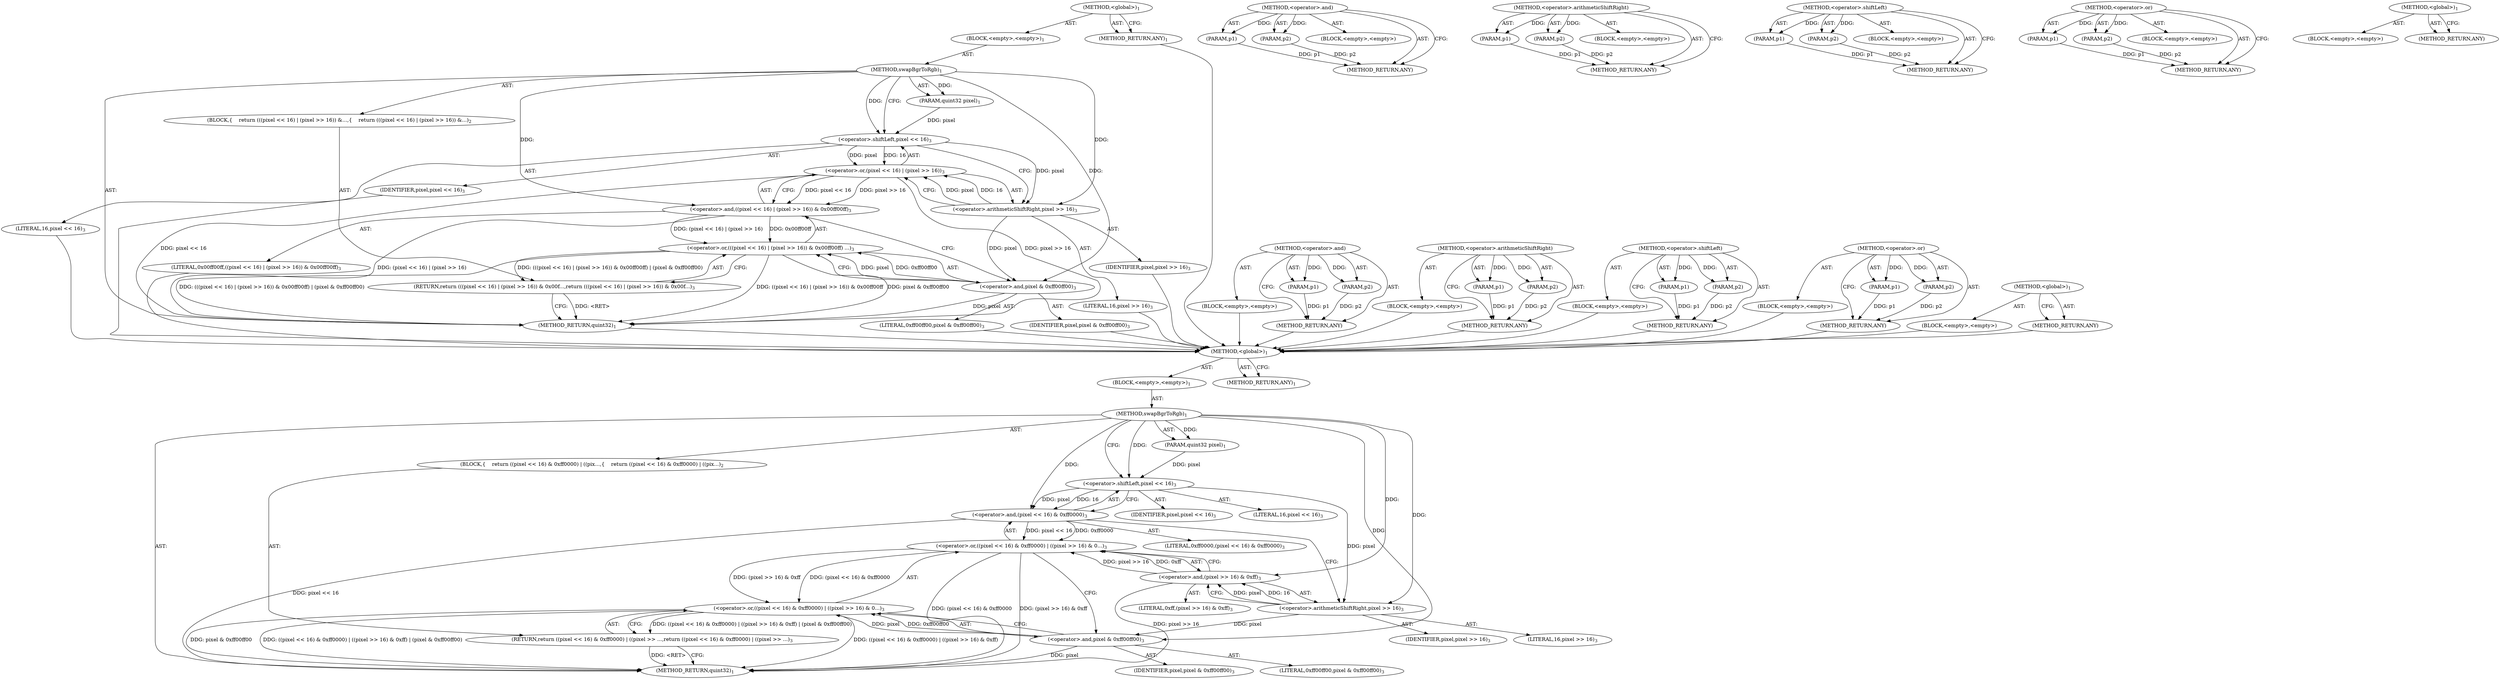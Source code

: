 digraph "&lt;global&gt;" {
vulnerable_6 [label=<(METHOD,&lt;global&gt;)<SUB>1</SUB>>];
vulnerable_7 [label=<(BLOCK,&lt;empty&gt;,&lt;empty&gt;)<SUB>1</SUB>>];
vulnerable_8 [label=<(METHOD,swapBgrToRgb)<SUB>1</SUB>>];
vulnerable_9 [label=<(PARAM,quint32 pixel)<SUB>1</SUB>>];
vulnerable_10 [label=<(BLOCK,{
    return ((pixel &lt;&lt; 16) &amp; 0xff0000) | ((pix...,{
    return ((pixel &lt;&lt; 16) &amp; 0xff0000) | ((pix...)<SUB>2</SUB>>];
vulnerable_11 [label=<(RETURN,return ((pixel &lt;&lt; 16) &amp; 0xff0000) | ((pixel &gt;&gt; ...,return ((pixel &lt;&lt; 16) &amp; 0xff0000) | ((pixel &gt;&gt; ...)<SUB>3</SUB>>];
vulnerable_12 [label=<(&lt;operator&gt;.or,((pixel &lt;&lt; 16) &amp; 0xff0000) | ((pixel &gt;&gt; 16) &amp; 0...)<SUB>3</SUB>>];
vulnerable_13 [label=<(&lt;operator&gt;.or,((pixel &lt;&lt; 16) &amp; 0xff0000) | ((pixel &gt;&gt; 16) &amp; 0...)<SUB>3</SUB>>];
vulnerable_14 [label=<(&lt;operator&gt;.and,(pixel &lt;&lt; 16) &amp; 0xff0000)<SUB>3</SUB>>];
vulnerable_15 [label=<(&lt;operator&gt;.shiftLeft,pixel &lt;&lt; 16)<SUB>3</SUB>>];
vulnerable_16 [label=<(IDENTIFIER,pixel,pixel &lt;&lt; 16)<SUB>3</SUB>>];
vulnerable_17 [label=<(LITERAL,16,pixel &lt;&lt; 16)<SUB>3</SUB>>];
vulnerable_18 [label=<(LITERAL,0xff0000,(pixel &lt;&lt; 16) &amp; 0xff0000)<SUB>3</SUB>>];
vulnerable_19 [label=<(&lt;operator&gt;.and,(pixel &gt;&gt; 16) &amp; 0xff)<SUB>3</SUB>>];
vulnerable_20 [label=<(&lt;operator&gt;.arithmeticShiftRight,pixel &gt;&gt; 16)<SUB>3</SUB>>];
vulnerable_21 [label=<(IDENTIFIER,pixel,pixel &gt;&gt; 16)<SUB>3</SUB>>];
vulnerable_22 [label=<(LITERAL,16,pixel &gt;&gt; 16)<SUB>3</SUB>>];
vulnerable_23 [label=<(LITERAL,0xff,(pixel &gt;&gt; 16) &amp; 0xff)<SUB>3</SUB>>];
vulnerable_24 [label=<(&lt;operator&gt;.and,pixel &amp; 0xff00ff00)<SUB>3</SUB>>];
vulnerable_25 [label=<(IDENTIFIER,pixel,pixel &amp; 0xff00ff00)<SUB>3</SUB>>];
vulnerable_26 [label=<(LITERAL,0xff00ff00,pixel &amp; 0xff00ff00)<SUB>3</SUB>>];
vulnerable_27 [label=<(METHOD_RETURN,quint32)<SUB>1</SUB>>];
vulnerable_29 [label=<(METHOD_RETURN,ANY)<SUB>1</SUB>>];
vulnerable_51 [label=<(METHOD,&lt;operator&gt;.and)>];
vulnerable_52 [label=<(PARAM,p1)>];
vulnerable_53 [label=<(PARAM,p2)>];
vulnerable_54 [label=<(BLOCK,&lt;empty&gt;,&lt;empty&gt;)>];
vulnerable_55 [label=<(METHOD_RETURN,ANY)>];
vulnerable_61 [label=<(METHOD,&lt;operator&gt;.arithmeticShiftRight)>];
vulnerable_62 [label=<(PARAM,p1)>];
vulnerable_63 [label=<(PARAM,p2)>];
vulnerable_64 [label=<(BLOCK,&lt;empty&gt;,&lt;empty&gt;)>];
vulnerable_65 [label=<(METHOD_RETURN,ANY)>];
vulnerable_56 [label=<(METHOD,&lt;operator&gt;.shiftLeft)>];
vulnerable_57 [label=<(PARAM,p1)>];
vulnerable_58 [label=<(PARAM,p2)>];
vulnerable_59 [label=<(BLOCK,&lt;empty&gt;,&lt;empty&gt;)>];
vulnerable_60 [label=<(METHOD_RETURN,ANY)>];
vulnerable_46 [label=<(METHOD,&lt;operator&gt;.or)>];
vulnerable_47 [label=<(PARAM,p1)>];
vulnerable_48 [label=<(PARAM,p2)>];
vulnerable_49 [label=<(BLOCK,&lt;empty&gt;,&lt;empty&gt;)>];
vulnerable_50 [label=<(METHOD_RETURN,ANY)>];
vulnerable_40 [label=<(METHOD,&lt;global&gt;)<SUB>1</SUB>>];
vulnerable_41 [label=<(BLOCK,&lt;empty&gt;,&lt;empty&gt;)>];
vulnerable_42 [label=<(METHOD_RETURN,ANY)>];
fixed_6 [label=<(METHOD,&lt;global&gt;)<SUB>1</SUB>>];
fixed_7 [label=<(BLOCK,&lt;empty&gt;,&lt;empty&gt;)<SUB>1</SUB>>];
fixed_8 [label=<(METHOD,swapBgrToRgb)<SUB>1</SUB>>];
fixed_9 [label=<(PARAM,quint32 pixel)<SUB>1</SUB>>];
fixed_10 [label=<(BLOCK,{
    return (((pixel &lt;&lt; 16) | (pixel &gt;&gt; 16)) &amp;...,{
    return (((pixel &lt;&lt; 16) | (pixel &gt;&gt; 16)) &amp;...)<SUB>2</SUB>>];
fixed_11 [label=<(RETURN,return (((pixel &lt;&lt; 16) | (pixel &gt;&gt; 16)) &amp; 0x00f...,return (((pixel &lt;&lt; 16) | (pixel &gt;&gt; 16)) &amp; 0x00f...)<SUB>3</SUB>>];
fixed_12 [label=<(&lt;operator&gt;.or,(((pixel &lt;&lt; 16) | (pixel &gt;&gt; 16)) &amp; 0x00ff00ff) ...)<SUB>3</SUB>>];
fixed_13 [label=<(&lt;operator&gt;.and,((pixel &lt;&lt; 16) | (pixel &gt;&gt; 16)) &amp; 0x00ff00ff)<SUB>3</SUB>>];
fixed_14 [label=<(&lt;operator&gt;.or,(pixel &lt;&lt; 16) | (pixel &gt;&gt; 16))<SUB>3</SUB>>];
fixed_15 [label=<(&lt;operator&gt;.shiftLeft,pixel &lt;&lt; 16)<SUB>3</SUB>>];
fixed_16 [label=<(IDENTIFIER,pixel,pixel &lt;&lt; 16)<SUB>3</SUB>>];
fixed_17 [label=<(LITERAL,16,pixel &lt;&lt; 16)<SUB>3</SUB>>];
fixed_18 [label=<(&lt;operator&gt;.arithmeticShiftRight,pixel &gt;&gt; 16)<SUB>3</SUB>>];
fixed_19 [label=<(IDENTIFIER,pixel,pixel &gt;&gt; 16)<SUB>3</SUB>>];
fixed_20 [label=<(LITERAL,16,pixel &gt;&gt; 16)<SUB>3</SUB>>];
fixed_21 [label=<(LITERAL,0x00ff00ff,((pixel &lt;&lt; 16) | (pixel &gt;&gt; 16)) &amp; 0x00ff00ff)<SUB>3</SUB>>];
fixed_22 [label=<(&lt;operator&gt;.and,pixel &amp; 0xff00ff00)<SUB>3</SUB>>];
fixed_23 [label=<(IDENTIFIER,pixel,pixel &amp; 0xff00ff00)<SUB>3</SUB>>];
fixed_24 [label=<(LITERAL,0xff00ff00,pixel &amp; 0xff00ff00)<SUB>3</SUB>>];
fixed_25 [label=<(METHOD_RETURN,quint32)<SUB>1</SUB>>];
fixed_27 [label=<(METHOD_RETURN,ANY)<SUB>1</SUB>>];
fixed_49 [label=<(METHOD,&lt;operator&gt;.and)>];
fixed_50 [label=<(PARAM,p1)>];
fixed_51 [label=<(PARAM,p2)>];
fixed_52 [label=<(BLOCK,&lt;empty&gt;,&lt;empty&gt;)>];
fixed_53 [label=<(METHOD_RETURN,ANY)>];
fixed_59 [label=<(METHOD,&lt;operator&gt;.arithmeticShiftRight)>];
fixed_60 [label=<(PARAM,p1)>];
fixed_61 [label=<(PARAM,p2)>];
fixed_62 [label=<(BLOCK,&lt;empty&gt;,&lt;empty&gt;)>];
fixed_63 [label=<(METHOD_RETURN,ANY)>];
fixed_54 [label=<(METHOD,&lt;operator&gt;.shiftLeft)>];
fixed_55 [label=<(PARAM,p1)>];
fixed_56 [label=<(PARAM,p2)>];
fixed_57 [label=<(BLOCK,&lt;empty&gt;,&lt;empty&gt;)>];
fixed_58 [label=<(METHOD_RETURN,ANY)>];
fixed_44 [label=<(METHOD,&lt;operator&gt;.or)>];
fixed_45 [label=<(PARAM,p1)>];
fixed_46 [label=<(PARAM,p2)>];
fixed_47 [label=<(BLOCK,&lt;empty&gt;,&lt;empty&gt;)>];
fixed_48 [label=<(METHOD_RETURN,ANY)>];
fixed_38 [label=<(METHOD,&lt;global&gt;)<SUB>1</SUB>>];
fixed_39 [label=<(BLOCK,&lt;empty&gt;,&lt;empty&gt;)>];
fixed_40 [label=<(METHOD_RETURN,ANY)>];
vulnerable_6 -> vulnerable_7  [key=0, label="AST: "];
vulnerable_6 -> vulnerable_29  [key=0, label="AST: "];
vulnerable_6 -> vulnerable_29  [key=1, label="CFG: "];
vulnerable_7 -> vulnerable_8  [key=0, label="AST: "];
vulnerable_8 -> vulnerable_9  [key=0, label="AST: "];
vulnerable_8 -> vulnerable_9  [key=1, label="DDG: "];
vulnerable_8 -> vulnerable_10  [key=0, label="AST: "];
vulnerable_8 -> vulnerable_27  [key=0, label="AST: "];
vulnerable_8 -> vulnerable_15  [key=0, label="CFG: "];
vulnerable_8 -> vulnerable_15  [key=1, label="DDG: "];
vulnerable_8 -> vulnerable_24  [key=0, label="DDG: "];
vulnerable_8 -> vulnerable_14  [key=0, label="DDG: "];
vulnerable_8 -> vulnerable_19  [key=0, label="DDG: "];
vulnerable_8 -> vulnerable_20  [key=0, label="DDG: "];
vulnerable_9 -> vulnerable_15  [key=0, label="DDG: pixel"];
vulnerable_10 -> vulnerable_11  [key=0, label="AST: "];
vulnerable_11 -> vulnerable_12  [key=0, label="AST: "];
vulnerable_11 -> vulnerable_27  [key=0, label="CFG: "];
vulnerable_11 -> vulnerable_27  [key=1, label="DDG: &lt;RET&gt;"];
vulnerable_12 -> vulnerable_13  [key=0, label="AST: "];
vulnerable_12 -> vulnerable_24  [key=0, label="AST: "];
vulnerable_12 -> vulnerable_11  [key=0, label="CFG: "];
vulnerable_12 -> vulnerable_11  [key=1, label="DDG: ((pixel &lt;&lt; 16) &amp; 0xff0000) | ((pixel &gt;&gt; 16) &amp; 0xff) | (pixel &amp; 0xff00ff00)"];
vulnerable_12 -> vulnerable_27  [key=0, label="DDG: ((pixel &lt;&lt; 16) &amp; 0xff0000) | ((pixel &gt;&gt; 16) &amp; 0xff)"];
vulnerable_12 -> vulnerable_27  [key=1, label="DDG: pixel &amp; 0xff00ff00"];
vulnerable_12 -> vulnerable_27  [key=2, label="DDG: ((pixel &lt;&lt; 16) &amp; 0xff0000) | ((pixel &gt;&gt; 16) &amp; 0xff) | (pixel &amp; 0xff00ff00)"];
vulnerable_13 -> vulnerable_14  [key=0, label="AST: "];
vulnerable_13 -> vulnerable_19  [key=0, label="AST: "];
vulnerable_13 -> vulnerable_24  [key=0, label="CFG: "];
vulnerable_13 -> vulnerable_27  [key=0, label="DDG: (pixel &lt;&lt; 16) &amp; 0xff0000"];
vulnerable_13 -> vulnerable_27  [key=1, label="DDG: (pixel &gt;&gt; 16) &amp; 0xff"];
vulnerable_13 -> vulnerable_12  [key=0, label="DDG: (pixel &lt;&lt; 16) &amp; 0xff0000"];
vulnerable_13 -> vulnerable_12  [key=1, label="DDG: (pixel &gt;&gt; 16) &amp; 0xff"];
vulnerable_14 -> vulnerable_15  [key=0, label="AST: "];
vulnerable_14 -> vulnerable_18  [key=0, label="AST: "];
vulnerable_14 -> vulnerable_20  [key=0, label="CFG: "];
vulnerable_14 -> vulnerable_27  [key=0, label="DDG: pixel &lt;&lt; 16"];
vulnerable_14 -> vulnerable_13  [key=0, label="DDG: pixel &lt;&lt; 16"];
vulnerable_14 -> vulnerable_13  [key=1, label="DDG: 0xff0000"];
vulnerable_15 -> vulnerable_16  [key=0, label="AST: "];
vulnerable_15 -> vulnerable_17  [key=0, label="AST: "];
vulnerable_15 -> vulnerable_14  [key=0, label="CFG: "];
vulnerable_15 -> vulnerable_14  [key=1, label="DDG: pixel"];
vulnerable_15 -> vulnerable_14  [key=2, label="DDG: 16"];
vulnerable_15 -> vulnerable_20  [key=0, label="DDG: pixel"];
vulnerable_19 -> vulnerable_20  [key=0, label="AST: "];
vulnerable_19 -> vulnerable_23  [key=0, label="AST: "];
vulnerable_19 -> vulnerable_13  [key=0, label="CFG: "];
vulnerable_19 -> vulnerable_13  [key=1, label="DDG: pixel &gt;&gt; 16"];
vulnerable_19 -> vulnerable_13  [key=2, label="DDG: 0xff"];
vulnerable_19 -> vulnerable_27  [key=0, label="DDG: pixel &gt;&gt; 16"];
vulnerable_20 -> vulnerable_21  [key=0, label="AST: "];
vulnerable_20 -> vulnerable_22  [key=0, label="AST: "];
vulnerable_20 -> vulnerable_19  [key=0, label="CFG: "];
vulnerable_20 -> vulnerable_19  [key=1, label="DDG: pixel"];
vulnerable_20 -> vulnerable_19  [key=2, label="DDG: 16"];
vulnerable_20 -> vulnerable_24  [key=0, label="DDG: pixel"];
vulnerable_24 -> vulnerable_25  [key=0, label="AST: "];
vulnerable_24 -> vulnerable_26  [key=0, label="AST: "];
vulnerable_24 -> vulnerable_12  [key=0, label="CFG: "];
vulnerable_24 -> vulnerable_12  [key=1, label="DDG: pixel"];
vulnerable_24 -> vulnerable_12  [key=2, label="DDG: 0xff00ff00"];
vulnerable_24 -> vulnerable_27  [key=0, label="DDG: pixel"];
vulnerable_51 -> vulnerable_52  [key=0, label="AST: "];
vulnerable_51 -> vulnerable_52  [key=1, label="DDG: "];
vulnerable_51 -> vulnerable_54  [key=0, label="AST: "];
vulnerable_51 -> vulnerable_53  [key=0, label="AST: "];
vulnerable_51 -> vulnerable_53  [key=1, label="DDG: "];
vulnerable_51 -> vulnerable_55  [key=0, label="AST: "];
vulnerable_51 -> vulnerable_55  [key=1, label="CFG: "];
vulnerable_52 -> vulnerable_55  [key=0, label="DDG: p1"];
vulnerable_53 -> vulnerable_55  [key=0, label="DDG: p2"];
vulnerable_61 -> vulnerable_62  [key=0, label="AST: "];
vulnerable_61 -> vulnerable_62  [key=1, label="DDG: "];
vulnerable_61 -> vulnerable_64  [key=0, label="AST: "];
vulnerable_61 -> vulnerable_63  [key=0, label="AST: "];
vulnerable_61 -> vulnerable_63  [key=1, label="DDG: "];
vulnerable_61 -> vulnerable_65  [key=0, label="AST: "];
vulnerable_61 -> vulnerable_65  [key=1, label="CFG: "];
vulnerable_62 -> vulnerable_65  [key=0, label="DDG: p1"];
vulnerable_63 -> vulnerable_65  [key=0, label="DDG: p2"];
vulnerable_56 -> vulnerable_57  [key=0, label="AST: "];
vulnerable_56 -> vulnerable_57  [key=1, label="DDG: "];
vulnerable_56 -> vulnerable_59  [key=0, label="AST: "];
vulnerable_56 -> vulnerable_58  [key=0, label="AST: "];
vulnerable_56 -> vulnerable_58  [key=1, label="DDG: "];
vulnerable_56 -> vulnerable_60  [key=0, label="AST: "];
vulnerable_56 -> vulnerable_60  [key=1, label="CFG: "];
vulnerable_57 -> vulnerable_60  [key=0, label="DDG: p1"];
vulnerable_58 -> vulnerable_60  [key=0, label="DDG: p2"];
vulnerable_46 -> vulnerable_47  [key=0, label="AST: "];
vulnerable_46 -> vulnerable_47  [key=1, label="DDG: "];
vulnerable_46 -> vulnerable_49  [key=0, label="AST: "];
vulnerable_46 -> vulnerable_48  [key=0, label="AST: "];
vulnerable_46 -> vulnerable_48  [key=1, label="DDG: "];
vulnerable_46 -> vulnerable_50  [key=0, label="AST: "];
vulnerable_46 -> vulnerable_50  [key=1, label="CFG: "];
vulnerable_47 -> vulnerable_50  [key=0, label="DDG: p1"];
vulnerable_48 -> vulnerable_50  [key=0, label="DDG: p2"];
vulnerable_40 -> vulnerable_41  [key=0, label="AST: "];
vulnerable_40 -> vulnerable_42  [key=0, label="AST: "];
vulnerable_40 -> vulnerable_42  [key=1, label="CFG: "];
fixed_6 -> fixed_7  [key=0, label="AST: "];
fixed_6 -> fixed_27  [key=0, label="AST: "];
fixed_6 -> fixed_27  [key=1, label="CFG: "];
fixed_7 -> fixed_8  [key=0, label="AST: "];
fixed_8 -> fixed_9  [key=0, label="AST: "];
fixed_8 -> fixed_9  [key=1, label="DDG: "];
fixed_8 -> fixed_10  [key=0, label="AST: "];
fixed_8 -> fixed_25  [key=0, label="AST: "];
fixed_8 -> fixed_15  [key=0, label="CFG: "];
fixed_8 -> fixed_15  [key=1, label="DDG: "];
fixed_8 -> fixed_13  [key=0, label="DDG: "];
fixed_8 -> fixed_22  [key=0, label="DDG: "];
fixed_8 -> fixed_18  [key=0, label="DDG: "];
fixed_9 -> fixed_15  [key=0, label="DDG: pixel"];
fixed_10 -> fixed_11  [key=0, label="AST: "];
fixed_11 -> fixed_12  [key=0, label="AST: "];
fixed_11 -> fixed_25  [key=0, label="CFG: "];
fixed_11 -> fixed_25  [key=1, label="DDG: &lt;RET&gt;"];
fixed_12 -> fixed_13  [key=0, label="AST: "];
fixed_12 -> fixed_22  [key=0, label="AST: "];
fixed_12 -> fixed_11  [key=0, label="CFG: "];
fixed_12 -> fixed_11  [key=1, label="DDG: (((pixel &lt;&lt; 16) | (pixel &gt;&gt; 16)) &amp; 0x00ff00ff) | (pixel &amp; 0xff00ff00)"];
fixed_12 -> fixed_25  [key=0, label="DDG: ((pixel &lt;&lt; 16) | (pixel &gt;&gt; 16)) &amp; 0x00ff00ff"];
fixed_12 -> fixed_25  [key=1, label="DDG: pixel &amp; 0xff00ff00"];
fixed_12 -> fixed_25  [key=2, label="DDG: (((pixel &lt;&lt; 16) | (pixel &gt;&gt; 16)) &amp; 0x00ff00ff) | (pixel &amp; 0xff00ff00)"];
fixed_13 -> fixed_14  [key=0, label="AST: "];
fixed_13 -> fixed_21  [key=0, label="AST: "];
fixed_13 -> fixed_22  [key=0, label="CFG: "];
fixed_13 -> fixed_25  [key=0, label="DDG: (pixel &lt;&lt; 16) | (pixel &gt;&gt; 16)"];
fixed_13 -> fixed_12  [key=0, label="DDG: (pixel &lt;&lt; 16) | (pixel &gt;&gt; 16)"];
fixed_13 -> fixed_12  [key=1, label="DDG: 0x00ff00ff"];
fixed_14 -> fixed_15  [key=0, label="AST: "];
fixed_14 -> fixed_18  [key=0, label="AST: "];
fixed_14 -> fixed_13  [key=0, label="CFG: "];
fixed_14 -> fixed_13  [key=1, label="DDG: pixel &lt;&lt; 16"];
fixed_14 -> fixed_13  [key=2, label="DDG: pixel &gt;&gt; 16"];
fixed_14 -> fixed_25  [key=0, label="DDG: pixel &lt;&lt; 16"];
fixed_14 -> fixed_25  [key=1, label="DDG: pixel &gt;&gt; 16"];
fixed_15 -> fixed_16  [key=0, label="AST: "];
fixed_15 -> fixed_17  [key=0, label="AST: "];
fixed_15 -> fixed_18  [key=0, label="CFG: "];
fixed_15 -> fixed_18  [key=1, label="DDG: pixel"];
fixed_15 -> fixed_14  [key=0, label="DDG: pixel"];
fixed_15 -> fixed_14  [key=1, label="DDG: 16"];
fixed_16 -> vulnerable_6  [key=0];
fixed_17 -> vulnerable_6  [key=0];
fixed_18 -> fixed_19  [key=0, label="AST: "];
fixed_18 -> fixed_20  [key=0, label="AST: "];
fixed_18 -> fixed_14  [key=0, label="CFG: "];
fixed_18 -> fixed_14  [key=1, label="DDG: pixel"];
fixed_18 -> fixed_14  [key=2, label="DDG: 16"];
fixed_18 -> fixed_22  [key=0, label="DDG: pixel"];
fixed_19 -> vulnerable_6  [key=0];
fixed_20 -> vulnerable_6  [key=0];
fixed_21 -> vulnerable_6  [key=0];
fixed_22 -> fixed_23  [key=0, label="AST: "];
fixed_22 -> fixed_24  [key=0, label="AST: "];
fixed_22 -> fixed_12  [key=0, label="CFG: "];
fixed_22 -> fixed_12  [key=1, label="DDG: pixel"];
fixed_22 -> fixed_12  [key=2, label="DDG: 0xff00ff00"];
fixed_22 -> fixed_25  [key=0, label="DDG: pixel"];
fixed_23 -> vulnerable_6  [key=0];
fixed_24 -> vulnerable_6  [key=0];
fixed_25 -> vulnerable_6  [key=0];
fixed_27 -> vulnerable_6  [key=0];
fixed_49 -> fixed_50  [key=0, label="AST: "];
fixed_49 -> fixed_50  [key=1, label="DDG: "];
fixed_49 -> fixed_52  [key=0, label="AST: "];
fixed_49 -> fixed_51  [key=0, label="AST: "];
fixed_49 -> fixed_51  [key=1, label="DDG: "];
fixed_49 -> fixed_53  [key=0, label="AST: "];
fixed_49 -> fixed_53  [key=1, label="CFG: "];
fixed_50 -> fixed_53  [key=0, label="DDG: p1"];
fixed_51 -> fixed_53  [key=0, label="DDG: p2"];
fixed_52 -> vulnerable_6  [key=0];
fixed_53 -> vulnerable_6  [key=0];
fixed_59 -> fixed_60  [key=0, label="AST: "];
fixed_59 -> fixed_60  [key=1, label="DDG: "];
fixed_59 -> fixed_62  [key=0, label="AST: "];
fixed_59 -> fixed_61  [key=0, label="AST: "];
fixed_59 -> fixed_61  [key=1, label="DDG: "];
fixed_59 -> fixed_63  [key=0, label="AST: "];
fixed_59 -> fixed_63  [key=1, label="CFG: "];
fixed_60 -> fixed_63  [key=0, label="DDG: p1"];
fixed_61 -> fixed_63  [key=0, label="DDG: p2"];
fixed_62 -> vulnerable_6  [key=0];
fixed_63 -> vulnerable_6  [key=0];
fixed_54 -> fixed_55  [key=0, label="AST: "];
fixed_54 -> fixed_55  [key=1, label="DDG: "];
fixed_54 -> fixed_57  [key=0, label="AST: "];
fixed_54 -> fixed_56  [key=0, label="AST: "];
fixed_54 -> fixed_56  [key=1, label="DDG: "];
fixed_54 -> fixed_58  [key=0, label="AST: "];
fixed_54 -> fixed_58  [key=1, label="CFG: "];
fixed_55 -> fixed_58  [key=0, label="DDG: p1"];
fixed_56 -> fixed_58  [key=0, label="DDG: p2"];
fixed_57 -> vulnerable_6  [key=0];
fixed_58 -> vulnerable_6  [key=0];
fixed_44 -> fixed_45  [key=0, label="AST: "];
fixed_44 -> fixed_45  [key=1, label="DDG: "];
fixed_44 -> fixed_47  [key=0, label="AST: "];
fixed_44 -> fixed_46  [key=0, label="AST: "];
fixed_44 -> fixed_46  [key=1, label="DDG: "];
fixed_44 -> fixed_48  [key=0, label="AST: "];
fixed_44 -> fixed_48  [key=1, label="CFG: "];
fixed_45 -> fixed_48  [key=0, label="DDG: p1"];
fixed_46 -> fixed_48  [key=0, label="DDG: p2"];
fixed_47 -> vulnerable_6  [key=0];
fixed_48 -> vulnerable_6  [key=0];
fixed_38 -> fixed_39  [key=0, label="AST: "];
fixed_38 -> fixed_40  [key=0, label="AST: "];
fixed_38 -> fixed_40  [key=1, label="CFG: "];
fixed_39 -> vulnerable_6  [key=0];
fixed_40 -> vulnerable_6  [key=0];
}
